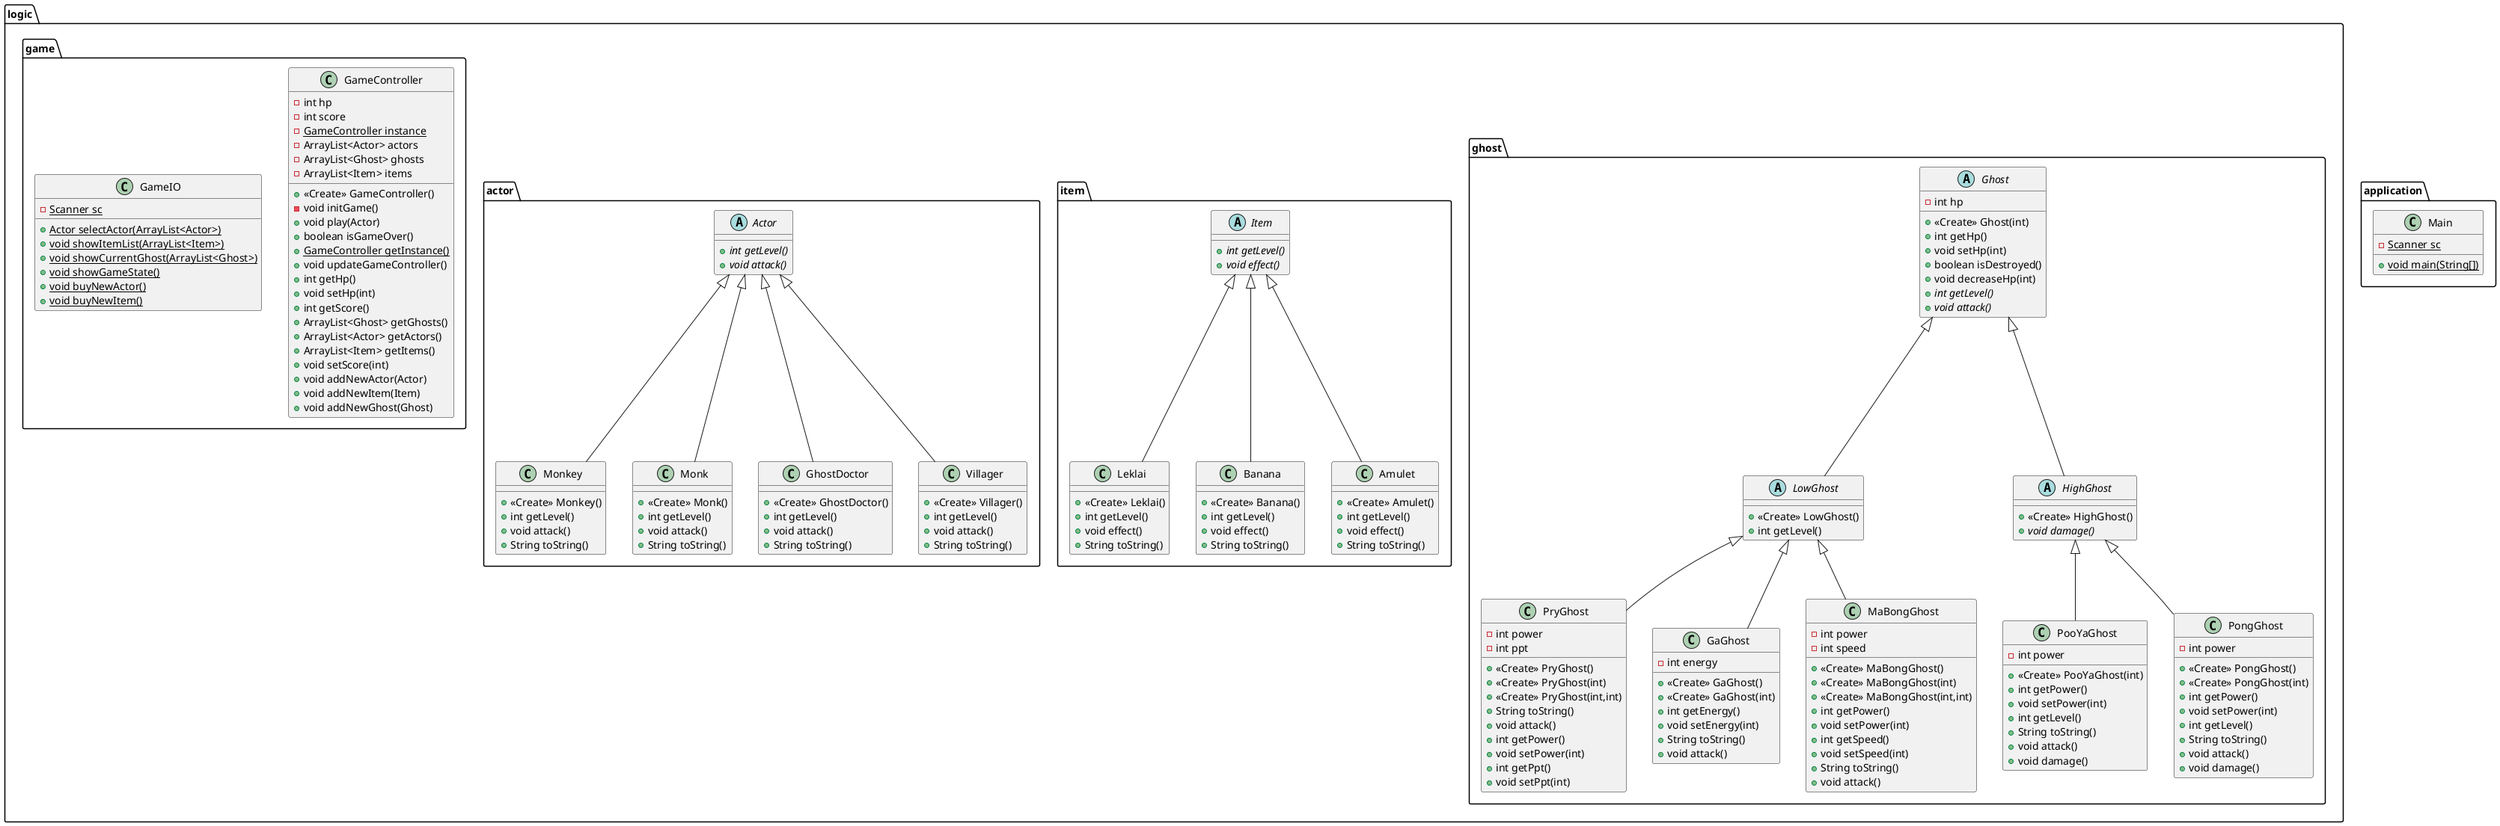 @startuml
abstract class logic.ghost.LowGhost {
+ <<Create>> LowGhost()
+ int getLevel()
}
class logic.item.Leklai {
+ <<Create>> Leklai()
+ int getLevel()
+ void effect()
+ String toString()
}
class logic.actor.Monkey {
+ <<Create>> Monkey()
+ int getLevel()
+ void attack()
+ String toString()
}
class logic.game.GameController {
- int hp
- int score
- {static} GameController instance
- ArrayList<Actor> actors
- ArrayList<Ghost> ghosts
- ArrayList<Item> items
+ <<Create>> GameController()
- void initGame()
+ void play(Actor)
+ boolean isGameOver()
+ {static} GameController getInstance()
+ void updateGameController()
+ int getHp()
+ void setHp(int)
+ int getScore()
+ ArrayList<Ghost> getGhosts()
+ ArrayList<Actor> getActors()
+ ArrayList<Item> getItems()
+ void setScore(int)
+ void addNewActor(Actor)
+ void addNewItem(Item)
+ void addNewGhost(Ghost)
}
class logic.ghost.PryGhost {
- int power
- int ppt
+ <<Create>> PryGhost()
+ <<Create>> PryGhost(int)
+ <<Create>> PryGhost(int,int)
+ String toString()
+ void attack()
+ int getPower()
+ void setPower(int)
+ int getPpt()
+ void setPpt(int)
}
class logic.actor.Monk {
+ <<Create>> Monk()
+ int getLevel()
+ void attack()
+ String toString()
}
class logic.item.Banana {
+ <<Create>> Banana()
+ int getLevel()
+ void effect()
+ String toString()
}
abstract class logic.ghost.HighGhost {
+ <<Create>> HighGhost()
+ {abstract}void damage()
}
class logic.ghost.PooYaGhost {
- int power
+ <<Create>> PooYaGhost(int)
+ int getPower()
+ void setPower(int)
+ int getLevel()
+ String toString()
+ void attack()
+ void damage()
}
class application.Main {
- {static} Scanner sc
+ {static} void main(String[])
}
class logic.item.Amulet {
+ <<Create>> Amulet()
+ int getLevel()
+ void effect()
+ String toString()
}
class logic.actor.GhostDoctor {
+ <<Create>> GhostDoctor()
+ int getLevel()
+ void attack()
+ String toString()
}
class logic.game.GameIO {
- {static} Scanner sc
+ {static} Actor selectActor(ArrayList<Actor>)
+ {static} void showItemList(ArrayList<Item>)
+ {static} void showCurrentGhost(ArrayList<Ghost>)
+ {static} void showGameState()
+ {static} void buyNewActor()
+ {static} void buyNewItem()
}
class logic.actor.Villager {
+ <<Create>> Villager()
+ int getLevel()
+ void attack()
+ String toString()
}
abstract class logic.ghost.Ghost {
- int hp
+ <<Create>> Ghost(int)
+ int getHp()
+ void setHp(int)
+ boolean isDestroyed()
+ void decreaseHp(int)
+ {abstract}int getLevel()
+ {abstract}void attack()
}
class logic.ghost.GaGhost {
- int energy
+ <<Create>> GaGhost()
+ <<Create>> GaGhost(int)
+ int getEnergy()
+ void setEnergy(int)
+ String toString()
+ void attack()
}
class logic.ghost.PongGhost {
- int power
+ <<Create>> PongGhost()
+ <<Create>> PongGhost(int)
+ int getPower()
+ void setPower(int)
+ int getLevel()
+ String toString()
+ void attack()
+ void damage()
}
class logic.ghost.MaBongGhost {
- int power
- int speed
+ <<Create>> MaBongGhost()
+ <<Create>> MaBongGhost(int)
+ <<Create>> MaBongGhost(int,int)
+ int getPower()
+ void setPower(int)
+ int getSpeed()
+ void setSpeed(int)
+ String toString()
+ void attack()
}
abstract class logic.actor.Actor {
+ {abstract}int getLevel()
+ {abstract}void attack()
}
abstract class logic.item.Item {
+ {abstract}int getLevel()
+ {abstract}void effect()
}


logic.ghost.Ghost <|-- logic.ghost.LowGhost
logic.item.Item <|-- logic.item.Leklai
logic.actor.Actor <|-- logic.actor.Monkey
logic.ghost.LowGhost <|-- logic.ghost.PryGhost
logic.actor.Actor <|-- logic.actor.Monk
logic.item.Item <|-- logic.item.Banana
logic.ghost.Ghost <|-- logic.ghost.HighGhost
logic.ghost.HighGhost <|-- logic.ghost.PooYaGhost
logic.item.Item <|-- logic.item.Amulet
logic.actor.Actor <|-- logic.actor.GhostDoctor
logic.actor.Actor <|-- logic.actor.Villager
logic.ghost.LowGhost <|-- logic.ghost.GaGhost
logic.ghost.HighGhost <|-- logic.ghost.PongGhost
logic.ghost.LowGhost <|-- logic.ghost.MaBongGhost
@enduml